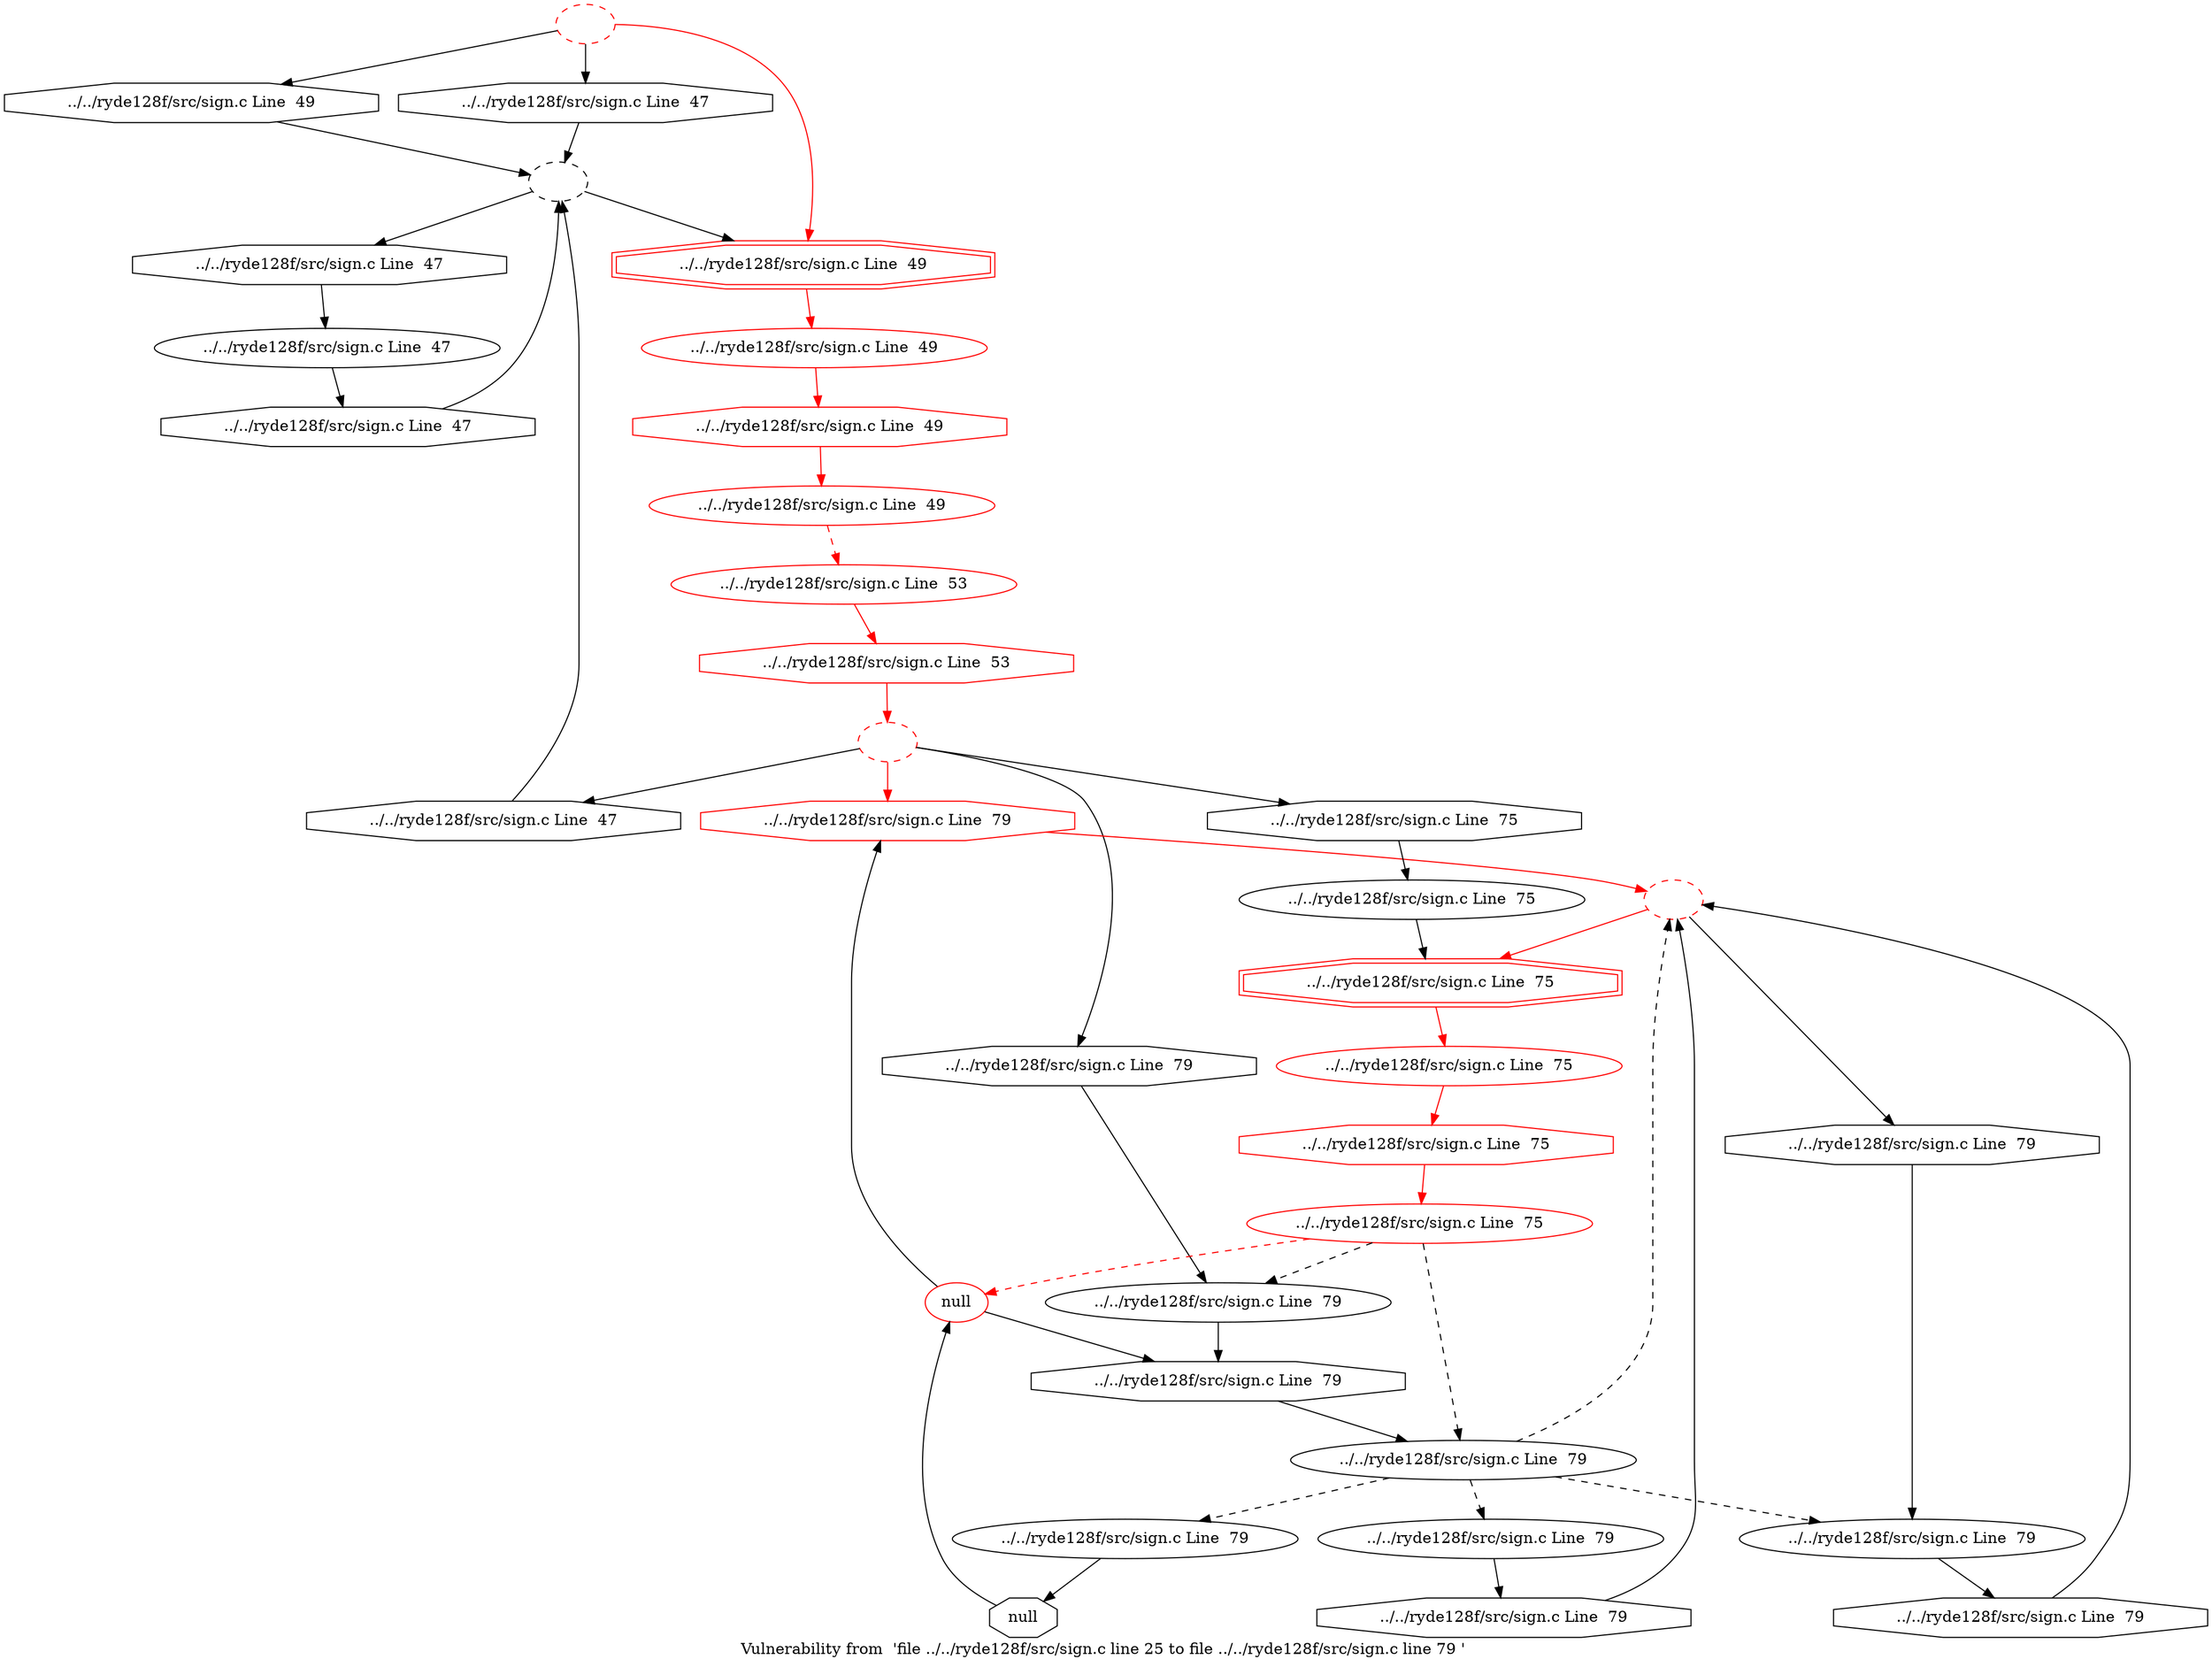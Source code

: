 digraph "Vulnerability from 'file ../../ryde128f/src/sign.c line 25 to file ../../ryde128f/src/sign.c line 79 '  "{
label="Vulnerability from  'file ../../ryde128f/src/sign.c line 25 to file ../../ryde128f/src/sign.c line 79 ' ";
node_274[shape=octagon,style=solid,label="../../ryde128f/src/sign.c Line  47"]
node_269[shape=ellipse,style=dashed,label=""]
"node_274"->"node_269"
node_273[shape=octagon,style=solid,label="../../ryde128f/src/sign.c Line  47"]
node_272[shape=ellipse,style=solid,label="../../ryde128f/src/sign.c Line  47"]
"node_273"->"node_272"
node_275[shape=octagon,style=solid,label="../../ryde128f/src/sign.c Line  47"]
"node_272"->"node_275"
node_271[shape=ellipse,style=dashed,label="", color=red]
node_270[shape=octagon,style=solid,label="../../ryde128f/src/sign.c Line  47"]
"node_271"->"node_270"
node_301[shape=octagon,style=solid,label="../../ryde128f/src/sign.c Line  79", color=red]
"node_271"->"node_301" [color=red]
node_285[shape=octagon,style=solid,label="../../ryde128f/src/sign.c Line  75"]
"node_271"->"node_285"
node_294[shape=octagon,style=solid,label="../../ryde128f/src/sign.c Line  79"]
"node_271"->"node_294"
node_279[shape=ellipse,style=solid,label="../../ryde128f/src/sign.c Line  49", color=red]
node_281[shape=ellipse,style=solid,label="../../ryde128f/src/sign.c Line  53", color=red]
"node_279"->"node_281" [color=red, style=dashed]
"node_270"->"node_269"
"node_269"->"node_273"
node_278[shape=doubleoctagon,style=solid,label="../../ryde128f/src/sign.c Line  49", color=red]
"node_269"->"node_278"
node_277[shape=ellipse,style=solid,label="../../ryde128f/src/sign.c Line  49", color=red]
node_280[shape=octagon,style=solid,label="../../ryde128f/src/sign.c Line  49", color=red]
"node_277"->"node_280" [color=red]
"node_280"->"node_279" [color=red]
node_268[shape=ellipse,style=dashed,label="", color=red]
"node_268"->"node_274"
"node_268"->"node_278" [color=red]
node_276[shape=octagon,style=solid,label="../../ryde128f/src/sign.c Line  49"]
"node_268"->"node_276"
node_298[shape=octagon,style=solid,label="../../ryde128f/src/sign.c Line  79"]
node_283[shape=ellipse,style=dashed,label="", color=red]
"node_298"->"node_283"
node_299[shape=ellipse,style=solid,label="../../ryde128f/src/sign.c Line  79"]
node_302[shape=octagon,style=solid,label="../../ryde128f/src/sign.c Line  79"]
"node_299"->"node_302"
node_300[shape=octagon,style=solid,label="../../ryde128f/src/sign.c Line  79"]
"node_300"->"node_299"
"node_301"->"node_283" [color=red]
"node_302"->"node_283"
node_289[shape=octagon,style=solid,label="../../ryde128f/src/sign.c Line  75", color=red]
node_288[shape=ellipse,style=solid,label="../../ryde128f/src/sign.c Line  75", color=red]
"node_289"->"node_288" [color=red]
node_290[shape=ellipse,style=solid,label="null", color=red]
"node_290"->"node_301"
node_296[shape=octagon,style=solid,label="../../ryde128f/src/sign.c Line  79"]
"node_290"->"node_296"
node_291[shape=octagon,style=solid,label="null"]
"node_291"->"node_290"
"node_283"->"node_300"
node_287[shape=doubleoctagon,style=solid,label="../../ryde128f/src/sign.c Line  75", color=red]
"node_283"->"node_287" [color=red]
node_284[shape=ellipse,style=solid,label="../../ryde128f/src/sign.c Line  75"]
"node_284"->"node_287"
node_295[shape=ellipse,style=solid,label="../../ryde128f/src/sign.c Line  79"]
"node_295"->"node_299" [style=dashed]
"node_295"->"node_283" [style=dashed]
node_297[shape=ellipse,style=solid,label="../../ryde128f/src/sign.c Line  79"]
"node_295"->"node_297" [style=dashed]
node_292[shape=ellipse,style=solid,label="../../ryde128f/src/sign.c Line  79"]
"node_295"->"node_292" [style=dashed]
"node_296"->"node_295"
"node_297"->"node_298"
"node_278"->"node_277" [color=red]
"node_285"->"node_284"
node_286[shape=ellipse,style=solid,label="../../ryde128f/src/sign.c Line  75", color=red]
"node_286"->"node_289" [color=red]
"node_287"->"node_286" [color=red]
"node_288"->"node_290" [color=red, style=dashed]
"node_288"->"node_295" [style=dashed]
node_293[shape=ellipse,style=solid,label="../../ryde128f/src/sign.c Line  79"]
"node_288"->"node_293" [style=dashed]
"node_275"->"node_269"
node_282[shape=octagon,style=solid,label="../../ryde128f/src/sign.c Line  53", color=red]
"node_281"->"node_282" [color=red]
"node_282"->"node_271" [color=red]
"node_292"->"node_291"
"node_293"->"node_296"
"node_294"->"node_293"
"node_276"->"node_269"
}


